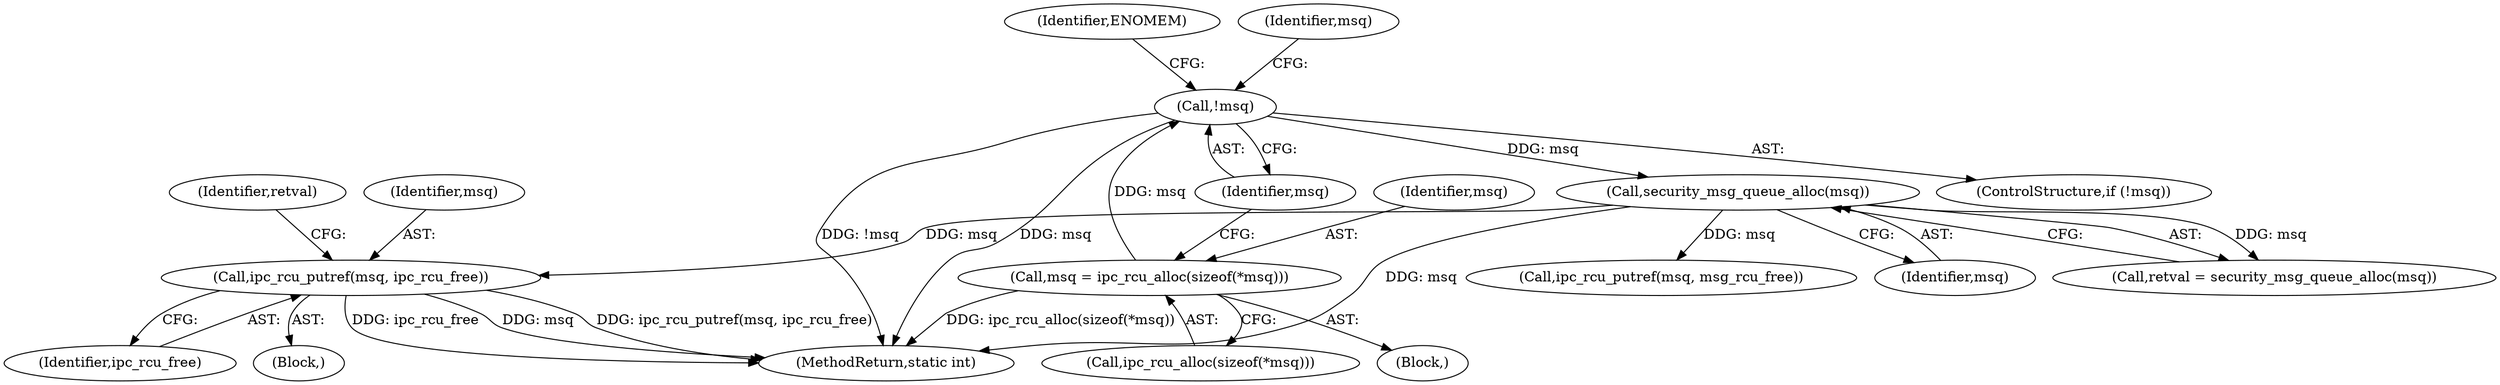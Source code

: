 digraph "0_linux_b9a532277938798b53178d5a66af6e2915cb27cf@pointer" {
"1000162" [label="(Call,ipc_rcu_putref(msq, ipc_rcu_free))"];
"1000157" [label="(Call,security_msg_queue_alloc(msq))"];
"1000127" [label="(Call,!msq)"];
"1000120" [label="(Call,msq = ipc_rcu_alloc(sizeof(*msq)))"];
"1000120" [label="(Call,msq = ipc_rcu_alloc(sizeof(*msq)))"];
"1000131" [label="(Identifier,ENOMEM)"];
"1000166" [label="(Identifier,retval)"];
"1000127" [label="(Call,!msq)"];
"1000155" [label="(Call,retval = security_msg_queue_alloc(msq))"];
"1000128" [label="(Identifier,msq)"];
"1000164" [label="(Identifier,ipc_rcu_free)"];
"1000162" [label="(Call,ipc_rcu_putref(msq, ipc_rcu_free))"];
"1000256" [label="(MethodReturn,static int)"];
"1000122" [label="(Call,ipc_rcu_alloc(sizeof(*msq)))"];
"1000126" [label="(ControlStructure,if (!msq))"];
"1000239" [label="(Call,ipc_rcu_putref(msq, msg_rcu_free))"];
"1000161" [label="(Block,)"];
"1000135" [label="(Identifier,msq)"];
"1000158" [label="(Identifier,msq)"];
"1000104" [label="(Block,)"];
"1000163" [label="(Identifier,msq)"];
"1000121" [label="(Identifier,msq)"];
"1000157" [label="(Call,security_msg_queue_alloc(msq))"];
"1000162" -> "1000161"  [label="AST: "];
"1000162" -> "1000164"  [label="CFG: "];
"1000163" -> "1000162"  [label="AST: "];
"1000164" -> "1000162"  [label="AST: "];
"1000166" -> "1000162"  [label="CFG: "];
"1000162" -> "1000256"  [label="DDG: ipc_rcu_free"];
"1000162" -> "1000256"  [label="DDG: msq"];
"1000162" -> "1000256"  [label="DDG: ipc_rcu_putref(msq, ipc_rcu_free)"];
"1000157" -> "1000162"  [label="DDG: msq"];
"1000157" -> "1000155"  [label="AST: "];
"1000157" -> "1000158"  [label="CFG: "];
"1000158" -> "1000157"  [label="AST: "];
"1000155" -> "1000157"  [label="CFG: "];
"1000157" -> "1000256"  [label="DDG: msq"];
"1000157" -> "1000155"  [label="DDG: msq"];
"1000127" -> "1000157"  [label="DDG: msq"];
"1000157" -> "1000239"  [label="DDG: msq"];
"1000127" -> "1000126"  [label="AST: "];
"1000127" -> "1000128"  [label="CFG: "];
"1000128" -> "1000127"  [label="AST: "];
"1000131" -> "1000127"  [label="CFG: "];
"1000135" -> "1000127"  [label="CFG: "];
"1000127" -> "1000256"  [label="DDG: !msq"];
"1000127" -> "1000256"  [label="DDG: msq"];
"1000120" -> "1000127"  [label="DDG: msq"];
"1000120" -> "1000104"  [label="AST: "];
"1000120" -> "1000122"  [label="CFG: "];
"1000121" -> "1000120"  [label="AST: "];
"1000122" -> "1000120"  [label="AST: "];
"1000128" -> "1000120"  [label="CFG: "];
"1000120" -> "1000256"  [label="DDG: ipc_rcu_alloc(sizeof(*msq))"];
}
